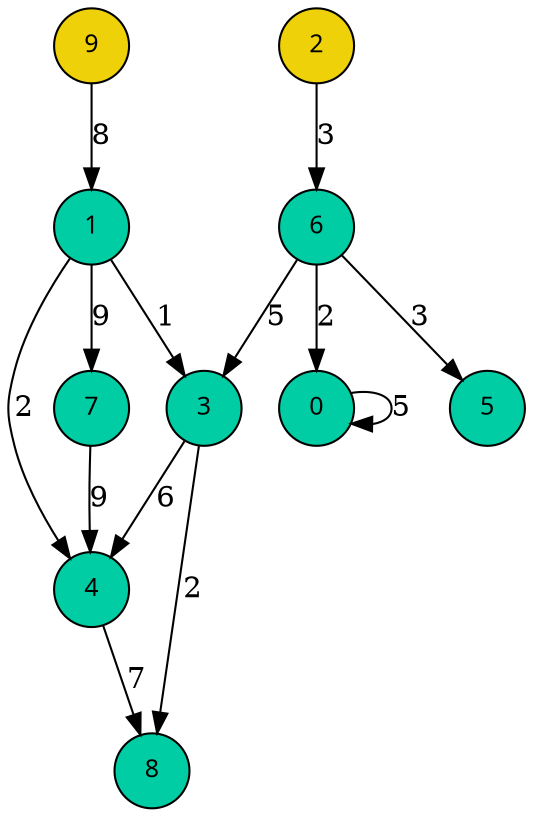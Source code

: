 digraph grafo {
	node [shape="circle", style=filled, color="black" fillcolor="#eed108" fontcolor="black" fontname="sans-serif" fontsize=12];
	"0" [label= "0" shape="circle" fontcolor="black" color="black" fillcolor="#eed108"];
	"1" [label= "1" shape="circle" fontcolor="black" color="black" fillcolor="#eed108"];
	"2" [label= "2" shape="circle" fontcolor="black" color="black" fillcolor="#eed108"];
	"3" [label= "3" shape="circle" fontcolor="black" color="black" fillcolor="#eed108"];
	"4" [label= "4" shape="circle" fontcolor="black" color="black" fillcolor="#eed108"];
	"5" [label= "5" shape="circle" fontcolor="black" color="black" fillcolor="#eed108"];
	"6" [label= "6" shape="circle" fontcolor="black" color="black" fillcolor="#eed108"];
	"7" [label= "7" shape="circle" fontcolor="black" color="black" fillcolor="#eed108"];
	"8" [label= "8" shape="circle" fontcolor="black" color="black" fillcolor="#eed108"];
	"9" [label= "9" shape="circle" fontcolor="black" color="black" fillcolor="#eed108"];
	0 -> 0 [label="5"];
	"0" [label= "0" shape="circle" fontcolor="black" color="black" fillcolor="#01cda4"];
	1 -> 3 [label="1"];
	"3" [label= "3" shape="circle" fontcolor="black" color="black" fillcolor="#01cda4"];
	1 -> 4 [label="2"];
	"4" [label= "4" shape="circle" fontcolor="black" color="black" fillcolor="#01cda4"];
	1 -> 7 [label="9"];
	"7" [label= "7" shape="circle" fontcolor="black" color="black" fillcolor="#01cda4"];
	2 -> 6 [label="3"];
	"6" [label= "6" shape="circle" fontcolor="black" color="black" fillcolor="#01cda4"];
	3 -> 4 [label="6"];
	"4" [label= "4" shape="circle" fontcolor="black" color="black" fillcolor="#01cda4"];
	3 -> 8 [label="2"];
	"8" [label= "8" shape="circle" fontcolor="black" color="black" fillcolor="#01cda4"];
	4 -> 8 [label="7"];
	"8" [label= "8" shape="circle" fontcolor="black" color="black" fillcolor="#01cda4"];
	6 -> 0 [label="2"];
	"0" [label= "0" shape="circle" fontcolor="black" color="black" fillcolor="#01cda4"];
	6 -> 3 [label="5"];
	"3" [label= "3" shape="circle" fontcolor="black" color="black" fillcolor="#01cda4"];
	6 -> 5 [label="3"];
	"5" [label= "5" shape="circle" fontcolor="black" color="black" fillcolor="#01cda4"];
	7 -> 4 [label="9"];
	"4" [label= "4" shape="circle" fontcolor="black" color="black" fillcolor="#01cda4"];
	9 -> 1 [label="8"];
	"1" [label= "1" shape="circle" fontcolor="black" color="black" fillcolor="#01cda4"];
}
